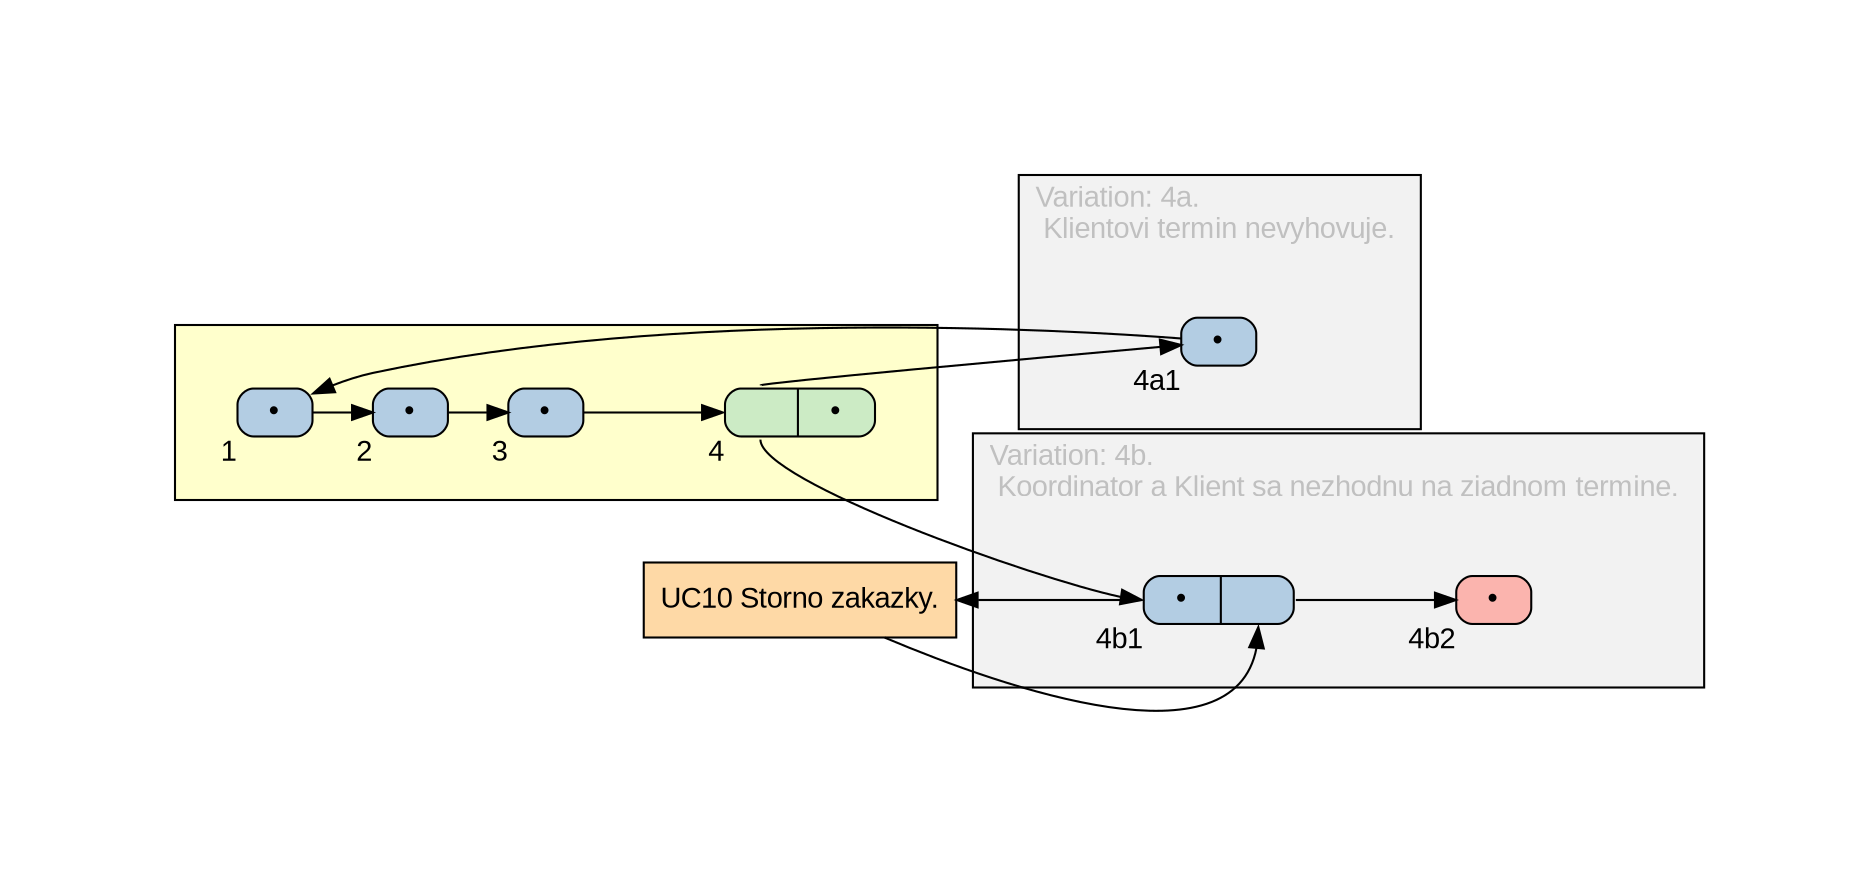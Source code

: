 digraph mygraph {
	rankdir="LR"
	fontcolor="gray"
	fontname="Arial"
	margin="1"
	dpi="62"
	node [
		shape="Mrecord",
		style="filled",
		label="",
		fontname="Arial",
		width="0.5",
		height="0.1",
		fillcolor="#b3cde3"
	]
	edge [
		fontname="Arial"
	]
	ranksep="0.4"
	nodesep="0.2"
	 labeljust="l"
	subgraph cluster_UC5 {
		bgcolor="#ffffcc"
		label=""
		margin="30"
		"UC51" [xlabel="1", label="{<JMP>&bull;}", tooltip="Koordinator s designerom dohodnu termin schodzky.", width="0.5"]
		"UC52" [xlabel="2", label="{<JMP>&bull;}", tooltip="Koordinator zada termin do kalendara.", width="0.5"]
		"UC53" [xlabel="3", label="{<JMP>&bull;}", tooltip="Koordinator navrhne termin schodzky klientovi.", width="0.5"]
		"UC54" [xlabel="4", fillcolor="#ccebc5", label="{<VAR>|<JMP>&bull;}", tooltip="Klient potvrdi termin.", width="1.0"]
	}
	subgraph cluster_UC54a {
		label="Variation: 4a.\l Klientovi termin nevyhovuje. "
		bgcolor="#f2f2f2"
		fontcolor="gray"
		margin="30"
		"UC54a1" [xlabel="4a1", label="{<JMP>&bull;}", tooltip="Zadanie noveho terminu.", width="0.5"]
	}
	subgraph cluster_UC54b {
		label="Variation: 4b.\l Koordinator a Klient sa nezhodnu na ziadnom termine. "
		bgcolor="#f2f2f2"
		fontcolor="gray"
		margin="30"
		"UC54b1" [xlabel="4b1", label="{<JMP>&bull;|<EXT>}", tooltip="Storno zakazky.", width="1.0"]
		"UC54b2" [xlabel="4b2", fillcolor="#fbb4ae", label="{<JMP>&bull;}", tooltip="Use-case terminates.", width="0.5"]
	}
	"UC10" [fillcolor="#fed9a6", shape="box", height="0.5", label="UC10 Storno zakazky.", URL="../UC10/UC10.html", target="_top"]
	"UC54b1":"JMP" -> "UC10" [URL="#UC5_4b1"]
	"UC10" -> "UC54b1":"EXT" 
	"UC51":"JMP" -> "UC52":"JMP" [URL="#UC5_1"]
	"UC52":"JMP" -> "UC53":"JMP" [URL="#UC5_2"]
	"UC53":"JMP" -> "UC54":"VAR" [URL="#UC5_3"]
	"UC54":"VAR" -> "UC54a1":"JMP" [URL="#UC5_4"]
	"UC54a1":"JMP" -> "UC51":"JMP" [URL="#UC5_4a1"]
	"UC54":"VAR" -> "UC54b1":"JMP" [URL="#UC5_4"]
	"UC54b1":"EXT" -> "UC54b2":"JMP" [URL="#UC5_4b1"]
}

